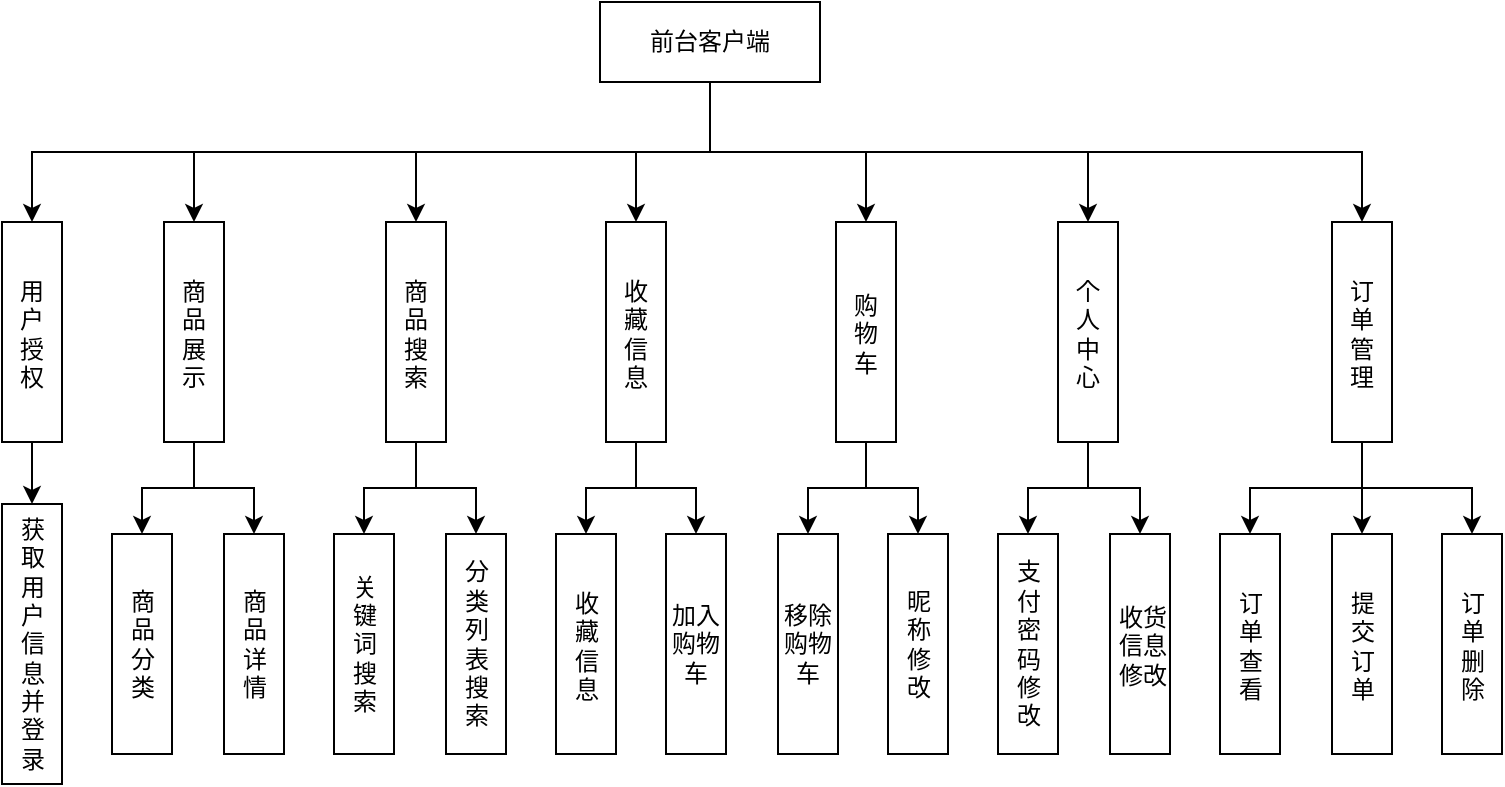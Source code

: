 <mxfile version="21.1.8" type="github">
  <diagram id="prtHgNgQTEPvFCAcTncT" name="Page-1">
    <mxGraphModel dx="989" dy="503" grid="0" gridSize="10" guides="1" tooltips="1" connect="1" arrows="1" fold="1" page="1" pageScale="1" pageWidth="827" pageHeight="1169" math="0" shadow="0">
      <root>
        <mxCell id="0" />
        <mxCell id="1" parent="0" />
        <mxCell id="9LetQoEY7d3AN5ZqUr7n-17" value="商品分类" style="rounded=0;whiteSpace=wrap;html=1;spacingTop=2;spacingLeft=3;spacingRight=2;spacingBottom=2;flipV=1;flipH=1;" vertex="1" parent="1">
          <mxGeometry x="115" y="686" width="30" height="110" as="geometry" />
        </mxCell>
        <mxCell id="9LetQoEY7d3AN5ZqUr7n-18" value="商品详情" style="rounded=0;whiteSpace=wrap;html=1;spacingTop=2;spacingLeft=3;spacingRight=2;spacingBottom=2;flipV=1;flipH=1;" vertex="1" parent="1">
          <mxGeometry x="171" y="686" width="30" height="110" as="geometry" />
        </mxCell>
        <mxCell id="9LetQoEY7d3AN5ZqUr7n-20" value="关键词搜索&lt;br&gt;" style="rounded=0;whiteSpace=wrap;html=1;spacingTop=2;spacingLeft=3;spacingRight=2;spacingBottom=2;flipV=1;flipH=1;" vertex="1" parent="1">
          <mxGeometry x="226" y="686" width="30" height="110" as="geometry" />
        </mxCell>
        <mxCell id="9LetQoEY7d3AN5ZqUr7n-22" value="昵称修改" style="rounded=0;whiteSpace=wrap;html=1;spacingTop=2;spacingLeft=3;spacingRight=2;spacingBottom=2;flipV=1;flipH=1;" vertex="1" parent="1">
          <mxGeometry x="503" y="686" width="30" height="110" as="geometry" />
        </mxCell>
        <mxCell id="9LetQoEY7d3AN5ZqUr7n-23" value="支付密码修改" style="rounded=0;whiteSpace=wrap;html=1;spacingTop=2;spacingLeft=3;spacingRight=2;spacingBottom=2;flipV=1;flipH=1;" vertex="1" parent="1">
          <mxGeometry x="558" y="686" width="30" height="110" as="geometry" />
        </mxCell>
        <mxCell id="9LetQoEY7d3AN5ZqUr7n-24" value="收货信息修改" style="rounded=0;whiteSpace=wrap;html=1;spacingTop=2;spacingLeft=3;flipV=1;flipH=1;" vertex="1" parent="1">
          <mxGeometry x="614" y="686" width="30" height="110" as="geometry" />
        </mxCell>
        <mxCell id="9LetQoEY7d3AN5ZqUr7n-25" value="收藏信息" style="rounded=0;whiteSpace=wrap;html=1;spacingTop=3;spacingLeft=3;spacingRight=2;spacingBottom=2;flipV=1;flipH=1;" vertex="1" parent="1">
          <mxGeometry x="337" y="686" width="30" height="110" as="geometry" />
        </mxCell>
        <mxCell id="9LetQoEY7d3AN5ZqUr7n-26" value="加入购物车&lt;br&gt;" style="rounded=0;whiteSpace=wrap;html=1;flipV=1;flipH=1;" vertex="1" parent="1">
          <mxGeometry x="392" y="686" width="30" height="110" as="geometry" />
        </mxCell>
        <mxCell id="9LetQoEY7d3AN5ZqUr7n-27" value="移除购物车" style="rounded=0;whiteSpace=wrap;html=1;flipV=1;flipH=1;" vertex="1" parent="1">
          <mxGeometry x="448" y="686" width="30" height="110" as="geometry" />
        </mxCell>
        <mxCell id="9LetQoEY7d3AN5ZqUr7n-28" value="提交订单" style="rounded=0;whiteSpace=wrap;html=1;spacingTop=3;spacingLeft=3;spacingRight=2;spacingBottom=2;flipV=1;flipH=1;" vertex="1" parent="1">
          <mxGeometry x="725" y="686" width="30" height="110" as="geometry" />
        </mxCell>
        <mxCell id="9LetQoEY7d3AN5ZqUr7n-29" value="订单查看" style="rounded=0;whiteSpace=wrap;html=1;spacingTop=3;spacingLeft=3;spacingRight=2;spacingBottom=2;flipV=1;flipH=1;" vertex="1" parent="1">
          <mxGeometry x="669" y="686" width="30" height="110" as="geometry" />
        </mxCell>
        <mxCell id="9LetQoEY7d3AN5ZqUr7n-30" value="订单删除" style="rounded=0;whiteSpace=wrap;html=1;spacingTop=3;spacingLeft=3;spacingRight=2;spacingBottom=2;flipV=1;flipH=1;" vertex="1" parent="1">
          <mxGeometry x="780" y="686" width="30" height="110" as="geometry" />
        </mxCell>
        <mxCell id="9LetQoEY7d3AN5ZqUr7n-49" style="edgeStyle=orthogonalEdgeStyle;rounded=0;orthogonalLoop=1;jettySize=auto;html=1;exitX=0.5;exitY=1;exitDx=0;exitDy=0;entryX=0.5;entryY=0;entryDx=0;entryDy=0;" edge="1" parent="1" source="9LetQoEY7d3AN5ZqUr7n-2" target="9LetQoEY7d3AN5ZqUr7n-3">
          <mxGeometry relative="1" as="geometry" />
        </mxCell>
        <mxCell id="9LetQoEY7d3AN5ZqUr7n-50" style="edgeStyle=orthogonalEdgeStyle;rounded=0;orthogonalLoop=1;jettySize=auto;html=1;exitX=0.5;exitY=1;exitDx=0;exitDy=0;entryX=0.5;entryY=0;entryDx=0;entryDy=0;" edge="1" parent="1" source="9LetQoEY7d3AN5ZqUr7n-2" target="9LetQoEY7d3AN5ZqUr7n-4">
          <mxGeometry relative="1" as="geometry" />
        </mxCell>
        <mxCell id="9LetQoEY7d3AN5ZqUr7n-51" style="edgeStyle=orthogonalEdgeStyle;rounded=0;orthogonalLoop=1;jettySize=auto;html=1;exitX=0.5;exitY=1;exitDx=0;exitDy=0;entryX=0.5;entryY=0;entryDx=0;entryDy=0;" edge="1" parent="1" source="9LetQoEY7d3AN5ZqUr7n-2" target="9LetQoEY7d3AN5ZqUr7n-6">
          <mxGeometry relative="1" as="geometry" />
        </mxCell>
        <mxCell id="9LetQoEY7d3AN5ZqUr7n-52" style="edgeStyle=orthogonalEdgeStyle;rounded=0;orthogonalLoop=1;jettySize=auto;html=1;exitX=0.5;exitY=1;exitDx=0;exitDy=0;entryX=0.5;entryY=0;entryDx=0;entryDy=0;" edge="1" parent="1" source="9LetQoEY7d3AN5ZqUr7n-2" target="9LetQoEY7d3AN5ZqUr7n-9">
          <mxGeometry relative="1" as="geometry" />
        </mxCell>
        <mxCell id="9LetQoEY7d3AN5ZqUr7n-53" style="edgeStyle=orthogonalEdgeStyle;rounded=0;orthogonalLoop=1;jettySize=auto;html=1;exitX=0.5;exitY=1;exitDx=0;exitDy=0;entryX=0.5;entryY=0;entryDx=0;entryDy=0;" edge="1" parent="1" source="9LetQoEY7d3AN5ZqUr7n-2" target="9LetQoEY7d3AN5ZqUr7n-7">
          <mxGeometry relative="1" as="geometry" />
        </mxCell>
        <mxCell id="9LetQoEY7d3AN5ZqUr7n-54" style="edgeStyle=orthogonalEdgeStyle;rounded=0;orthogonalLoop=1;jettySize=auto;html=1;exitX=0.5;exitY=1;exitDx=0;exitDy=0;entryX=0.5;entryY=0;entryDx=0;entryDy=0;" edge="1" parent="1" source="9LetQoEY7d3AN5ZqUr7n-2" target="9LetQoEY7d3AN5ZqUr7n-8">
          <mxGeometry relative="1" as="geometry" />
        </mxCell>
        <mxCell id="9LetQoEY7d3AN5ZqUr7n-55" style="edgeStyle=orthogonalEdgeStyle;rounded=0;orthogonalLoop=1;jettySize=auto;html=1;exitX=0.5;exitY=1;exitDx=0;exitDy=0;entryX=0.5;entryY=0;entryDx=0;entryDy=0;" edge="1" parent="1" source="9LetQoEY7d3AN5ZqUr7n-2" target="9LetQoEY7d3AN5ZqUr7n-10">
          <mxGeometry relative="1" as="geometry" />
        </mxCell>
        <mxCell id="9LetQoEY7d3AN5ZqUr7n-2" value="前台客户端&lt;br&gt;" style="rounded=0;whiteSpace=wrap;html=1;" vertex="1" parent="1">
          <mxGeometry x="359" y="420" width="110" height="40" as="geometry" />
        </mxCell>
        <mxCell id="9LetQoEY7d3AN5ZqUr7n-34" style="edgeStyle=orthogonalEdgeStyle;rounded=0;orthogonalLoop=1;jettySize=auto;html=1;exitX=0.5;exitY=1;exitDx=0;exitDy=0;entryX=0.5;entryY=0;entryDx=0;entryDy=0;" edge="1" parent="1" source="9LetQoEY7d3AN5ZqUr7n-3" target="9LetQoEY7d3AN5ZqUr7n-16">
          <mxGeometry relative="1" as="geometry" />
        </mxCell>
        <mxCell id="9LetQoEY7d3AN5ZqUr7n-3" value="&lt;div style=&quot;&quot;&gt;&lt;span style=&quot;background-color: initial;&quot;&gt;用户授权&lt;/span&gt;&lt;/div&gt;" style="rounded=0;whiteSpace=wrap;html=1;align=center;verticalAlign=middle;labelPosition=center;verticalLabelPosition=middle;spacingTop=5;spacingLeft=3;spacingBottom=3;spacingRight=3;" vertex="1" parent="1">
          <mxGeometry x="60" y="530" width="30" height="110" as="geometry" />
        </mxCell>
        <mxCell id="9LetQoEY7d3AN5ZqUr7n-35" style="edgeStyle=orthogonalEdgeStyle;rounded=0;orthogonalLoop=1;jettySize=auto;html=1;exitX=0.5;exitY=1;exitDx=0;exitDy=0;entryX=0.5;entryY=0;entryDx=0;entryDy=0;" edge="1" parent="1" source="9LetQoEY7d3AN5ZqUr7n-4" target="9LetQoEY7d3AN5ZqUr7n-17">
          <mxGeometry relative="1" as="geometry" />
        </mxCell>
        <mxCell id="9LetQoEY7d3AN5ZqUr7n-37" style="edgeStyle=orthogonalEdgeStyle;rounded=0;orthogonalLoop=1;jettySize=auto;html=1;exitX=0.5;exitY=1;exitDx=0;exitDy=0;entryX=0.5;entryY=0;entryDx=0;entryDy=0;" edge="1" parent="1" source="9LetQoEY7d3AN5ZqUr7n-4" target="9LetQoEY7d3AN5ZqUr7n-18">
          <mxGeometry relative="1" as="geometry" />
        </mxCell>
        <mxCell id="9LetQoEY7d3AN5ZqUr7n-4" value="&lt;div style=&quot;font-size: 12px;&quot;&gt;&lt;span style=&quot;background-color: initial; font-size: 12px;&quot;&gt;&lt;font style=&quot;font-size: 12px;&quot;&gt;商品展示&lt;/font&gt;&lt;/span&gt;&lt;/div&gt;" style="rounded=0;whiteSpace=wrap;html=1;fontSize=12;verticalAlign=middle;horizontal=1;fontFamily=Times New Roman;align=center;labelPosition=center;verticalLabelPosition=middle;spacingTop=5;spacingLeft=3;spacingBottom=3;spacingRight=3;" vertex="1" parent="1">
          <mxGeometry x="141" y="530" width="30" height="110" as="geometry" />
        </mxCell>
        <mxCell id="9LetQoEY7d3AN5ZqUr7n-38" style="edgeStyle=orthogonalEdgeStyle;rounded=0;orthogonalLoop=1;jettySize=auto;html=1;exitX=0.5;exitY=1;exitDx=0;exitDy=0;entryX=0.5;entryY=0;entryDx=0;entryDy=0;" edge="1" parent="1" source="9LetQoEY7d3AN5ZqUr7n-6" target="9LetQoEY7d3AN5ZqUr7n-20">
          <mxGeometry relative="1" as="geometry" />
        </mxCell>
        <mxCell id="9LetQoEY7d3AN5ZqUr7n-39" style="edgeStyle=orthogonalEdgeStyle;rounded=0;orthogonalLoop=1;jettySize=auto;html=1;exitX=0.5;exitY=1;exitDx=0;exitDy=0;entryX=0.5;entryY=0;entryDx=0;entryDy=0;" edge="1" parent="1" source="9LetQoEY7d3AN5ZqUr7n-6" target="9LetQoEY7d3AN5ZqUr7n-21">
          <mxGeometry relative="1" as="geometry" />
        </mxCell>
        <mxCell id="9LetQoEY7d3AN5ZqUr7n-6" value="商品搜索&lt;br&gt;" style="rounded=0;whiteSpace=wrap;html=1;verticalAlign=middle;labelPosition=center;verticalLabelPosition=middle;align=center;spacingTop=5;spacingLeft=3;spacingBottom=3;spacingRight=3;" vertex="1" parent="1">
          <mxGeometry x="252" y="530" width="30" height="110" as="geometry" />
        </mxCell>
        <mxCell id="9LetQoEY7d3AN5ZqUr7n-42" style="edgeStyle=orthogonalEdgeStyle;rounded=0;orthogonalLoop=1;jettySize=auto;html=1;exitX=0.5;exitY=1;exitDx=0;exitDy=0;entryX=0.5;entryY=0;entryDx=0;entryDy=0;" edge="1" parent="1" source="9LetQoEY7d3AN5ZqUr7n-7" target="9LetQoEY7d3AN5ZqUr7n-27">
          <mxGeometry relative="1" as="geometry" />
        </mxCell>
        <mxCell id="9LetQoEY7d3AN5ZqUr7n-43" style="edgeStyle=orthogonalEdgeStyle;rounded=0;orthogonalLoop=1;jettySize=auto;html=1;exitX=0.5;exitY=1;exitDx=0;exitDy=0;entryX=0.5;entryY=0;entryDx=0;entryDy=0;" edge="1" parent="1" source="9LetQoEY7d3AN5ZqUr7n-7" target="9LetQoEY7d3AN5ZqUr7n-22">
          <mxGeometry relative="1" as="geometry" />
        </mxCell>
        <mxCell id="9LetQoEY7d3AN5ZqUr7n-7" value="购物车" style="rounded=0;whiteSpace=wrap;html=1;verticalAlign=middle;labelPosition=center;verticalLabelPosition=middle;align=center;spacingTop=5;spacingLeft=3;spacingBottom=3;spacingRight=3;" vertex="1" parent="1">
          <mxGeometry x="477" y="530" width="30" height="110" as="geometry" />
        </mxCell>
        <mxCell id="9LetQoEY7d3AN5ZqUr7n-44" style="edgeStyle=orthogonalEdgeStyle;rounded=0;orthogonalLoop=1;jettySize=auto;html=1;exitX=0.5;exitY=1;exitDx=0;exitDy=0;entryX=0.5;entryY=0;entryDx=0;entryDy=0;" edge="1" parent="1" source="9LetQoEY7d3AN5ZqUr7n-8" target="9LetQoEY7d3AN5ZqUr7n-23">
          <mxGeometry relative="1" as="geometry" />
        </mxCell>
        <mxCell id="9LetQoEY7d3AN5ZqUr7n-45" style="edgeStyle=orthogonalEdgeStyle;rounded=0;orthogonalLoop=1;jettySize=auto;html=1;exitX=0.5;exitY=1;exitDx=0;exitDy=0;entryX=0.5;entryY=0;entryDx=0;entryDy=0;" edge="1" parent="1" source="9LetQoEY7d3AN5ZqUr7n-8" target="9LetQoEY7d3AN5ZqUr7n-24">
          <mxGeometry relative="1" as="geometry" />
        </mxCell>
        <mxCell id="9LetQoEY7d3AN5ZqUr7n-8" value="个人中心&lt;br&gt;" style="rounded=0;whiteSpace=wrap;html=1;verticalAlign=middle;labelPosition=center;verticalLabelPosition=middle;align=center;spacingTop=5;spacingLeft=3;spacingBottom=3;spacingRight=3;" vertex="1" parent="1">
          <mxGeometry x="588" y="530" width="30" height="110" as="geometry" />
        </mxCell>
        <mxCell id="9LetQoEY7d3AN5ZqUr7n-40" style="edgeStyle=orthogonalEdgeStyle;rounded=0;orthogonalLoop=1;jettySize=auto;html=1;exitX=0.5;exitY=1;exitDx=0;exitDy=0;entryX=0.5;entryY=0;entryDx=0;entryDy=0;" edge="1" parent="1" source="9LetQoEY7d3AN5ZqUr7n-9" target="9LetQoEY7d3AN5ZqUr7n-25">
          <mxGeometry relative="1" as="geometry" />
        </mxCell>
        <mxCell id="9LetQoEY7d3AN5ZqUr7n-41" style="edgeStyle=orthogonalEdgeStyle;rounded=0;orthogonalLoop=1;jettySize=auto;html=1;exitX=0.5;exitY=1;exitDx=0;exitDy=0;entryX=0.5;entryY=0;entryDx=0;entryDy=0;" edge="1" parent="1" source="9LetQoEY7d3AN5ZqUr7n-9" target="9LetQoEY7d3AN5ZqUr7n-26">
          <mxGeometry relative="1" as="geometry" />
        </mxCell>
        <mxCell id="9LetQoEY7d3AN5ZqUr7n-9" value="收藏信息&lt;br&gt;" style="rounded=0;whiteSpace=wrap;html=1;verticalAlign=middle;labelPosition=center;verticalLabelPosition=middle;align=center;spacingTop=5;spacingLeft=3;spacingBottom=3;spacingRight=3;" vertex="1" parent="1">
          <mxGeometry x="362" y="530" width="30" height="110" as="geometry" />
        </mxCell>
        <mxCell id="9LetQoEY7d3AN5ZqUr7n-46" style="edgeStyle=orthogonalEdgeStyle;rounded=0;orthogonalLoop=1;jettySize=auto;html=1;exitX=0.5;exitY=1;exitDx=0;exitDy=0;entryX=0.5;entryY=0;entryDx=0;entryDy=0;" edge="1" parent="1" source="9LetQoEY7d3AN5ZqUr7n-10" target="9LetQoEY7d3AN5ZqUr7n-29">
          <mxGeometry relative="1" as="geometry" />
        </mxCell>
        <mxCell id="9LetQoEY7d3AN5ZqUr7n-47" style="edgeStyle=orthogonalEdgeStyle;rounded=0;orthogonalLoop=1;jettySize=auto;html=1;exitX=0.5;exitY=1;exitDx=0;exitDy=0;entryX=0.5;entryY=0;entryDx=0;entryDy=0;" edge="1" parent="1" source="9LetQoEY7d3AN5ZqUr7n-10" target="9LetQoEY7d3AN5ZqUr7n-28">
          <mxGeometry relative="1" as="geometry" />
        </mxCell>
        <mxCell id="9LetQoEY7d3AN5ZqUr7n-48" style="edgeStyle=orthogonalEdgeStyle;rounded=0;orthogonalLoop=1;jettySize=auto;html=1;exitX=0.5;exitY=1;exitDx=0;exitDy=0;entryX=0.5;entryY=0;entryDx=0;entryDy=0;" edge="1" parent="1" source="9LetQoEY7d3AN5ZqUr7n-10" target="9LetQoEY7d3AN5ZqUr7n-30">
          <mxGeometry relative="1" as="geometry" />
        </mxCell>
        <mxCell id="9LetQoEY7d3AN5ZqUr7n-10" value="订单管理" style="rounded=0;whiteSpace=wrap;html=1;verticalAlign=middle;labelPosition=center;verticalLabelPosition=middle;align=center;spacingTop=5;spacingLeft=3;spacingBottom=3;spacingRight=3;" vertex="1" parent="1">
          <mxGeometry x="725" y="530" width="30" height="110" as="geometry" />
        </mxCell>
        <mxCell id="9LetQoEY7d3AN5ZqUr7n-16" value="获取用户信息并登录" style="rounded=0;whiteSpace=wrap;html=1;spacingTop=2;spacingLeft=3;spacingBottom=3;spacingRight=2;flipV=1;flipH=1;" vertex="1" parent="1">
          <mxGeometry x="60" y="671" width="30" height="140" as="geometry" />
        </mxCell>
        <mxCell id="9LetQoEY7d3AN5ZqUr7n-21" value="分类列表搜索&lt;br&gt;" style="rounded=0;whiteSpace=wrap;html=1;spacingTop=2;spacingLeft=3;spacingBottom=3;spacingRight=2;flipV=1;flipH=1;" vertex="1" parent="1">
          <mxGeometry x="282" y="686" width="30" height="110" as="geometry" />
        </mxCell>
      </root>
    </mxGraphModel>
  </diagram>
</mxfile>
